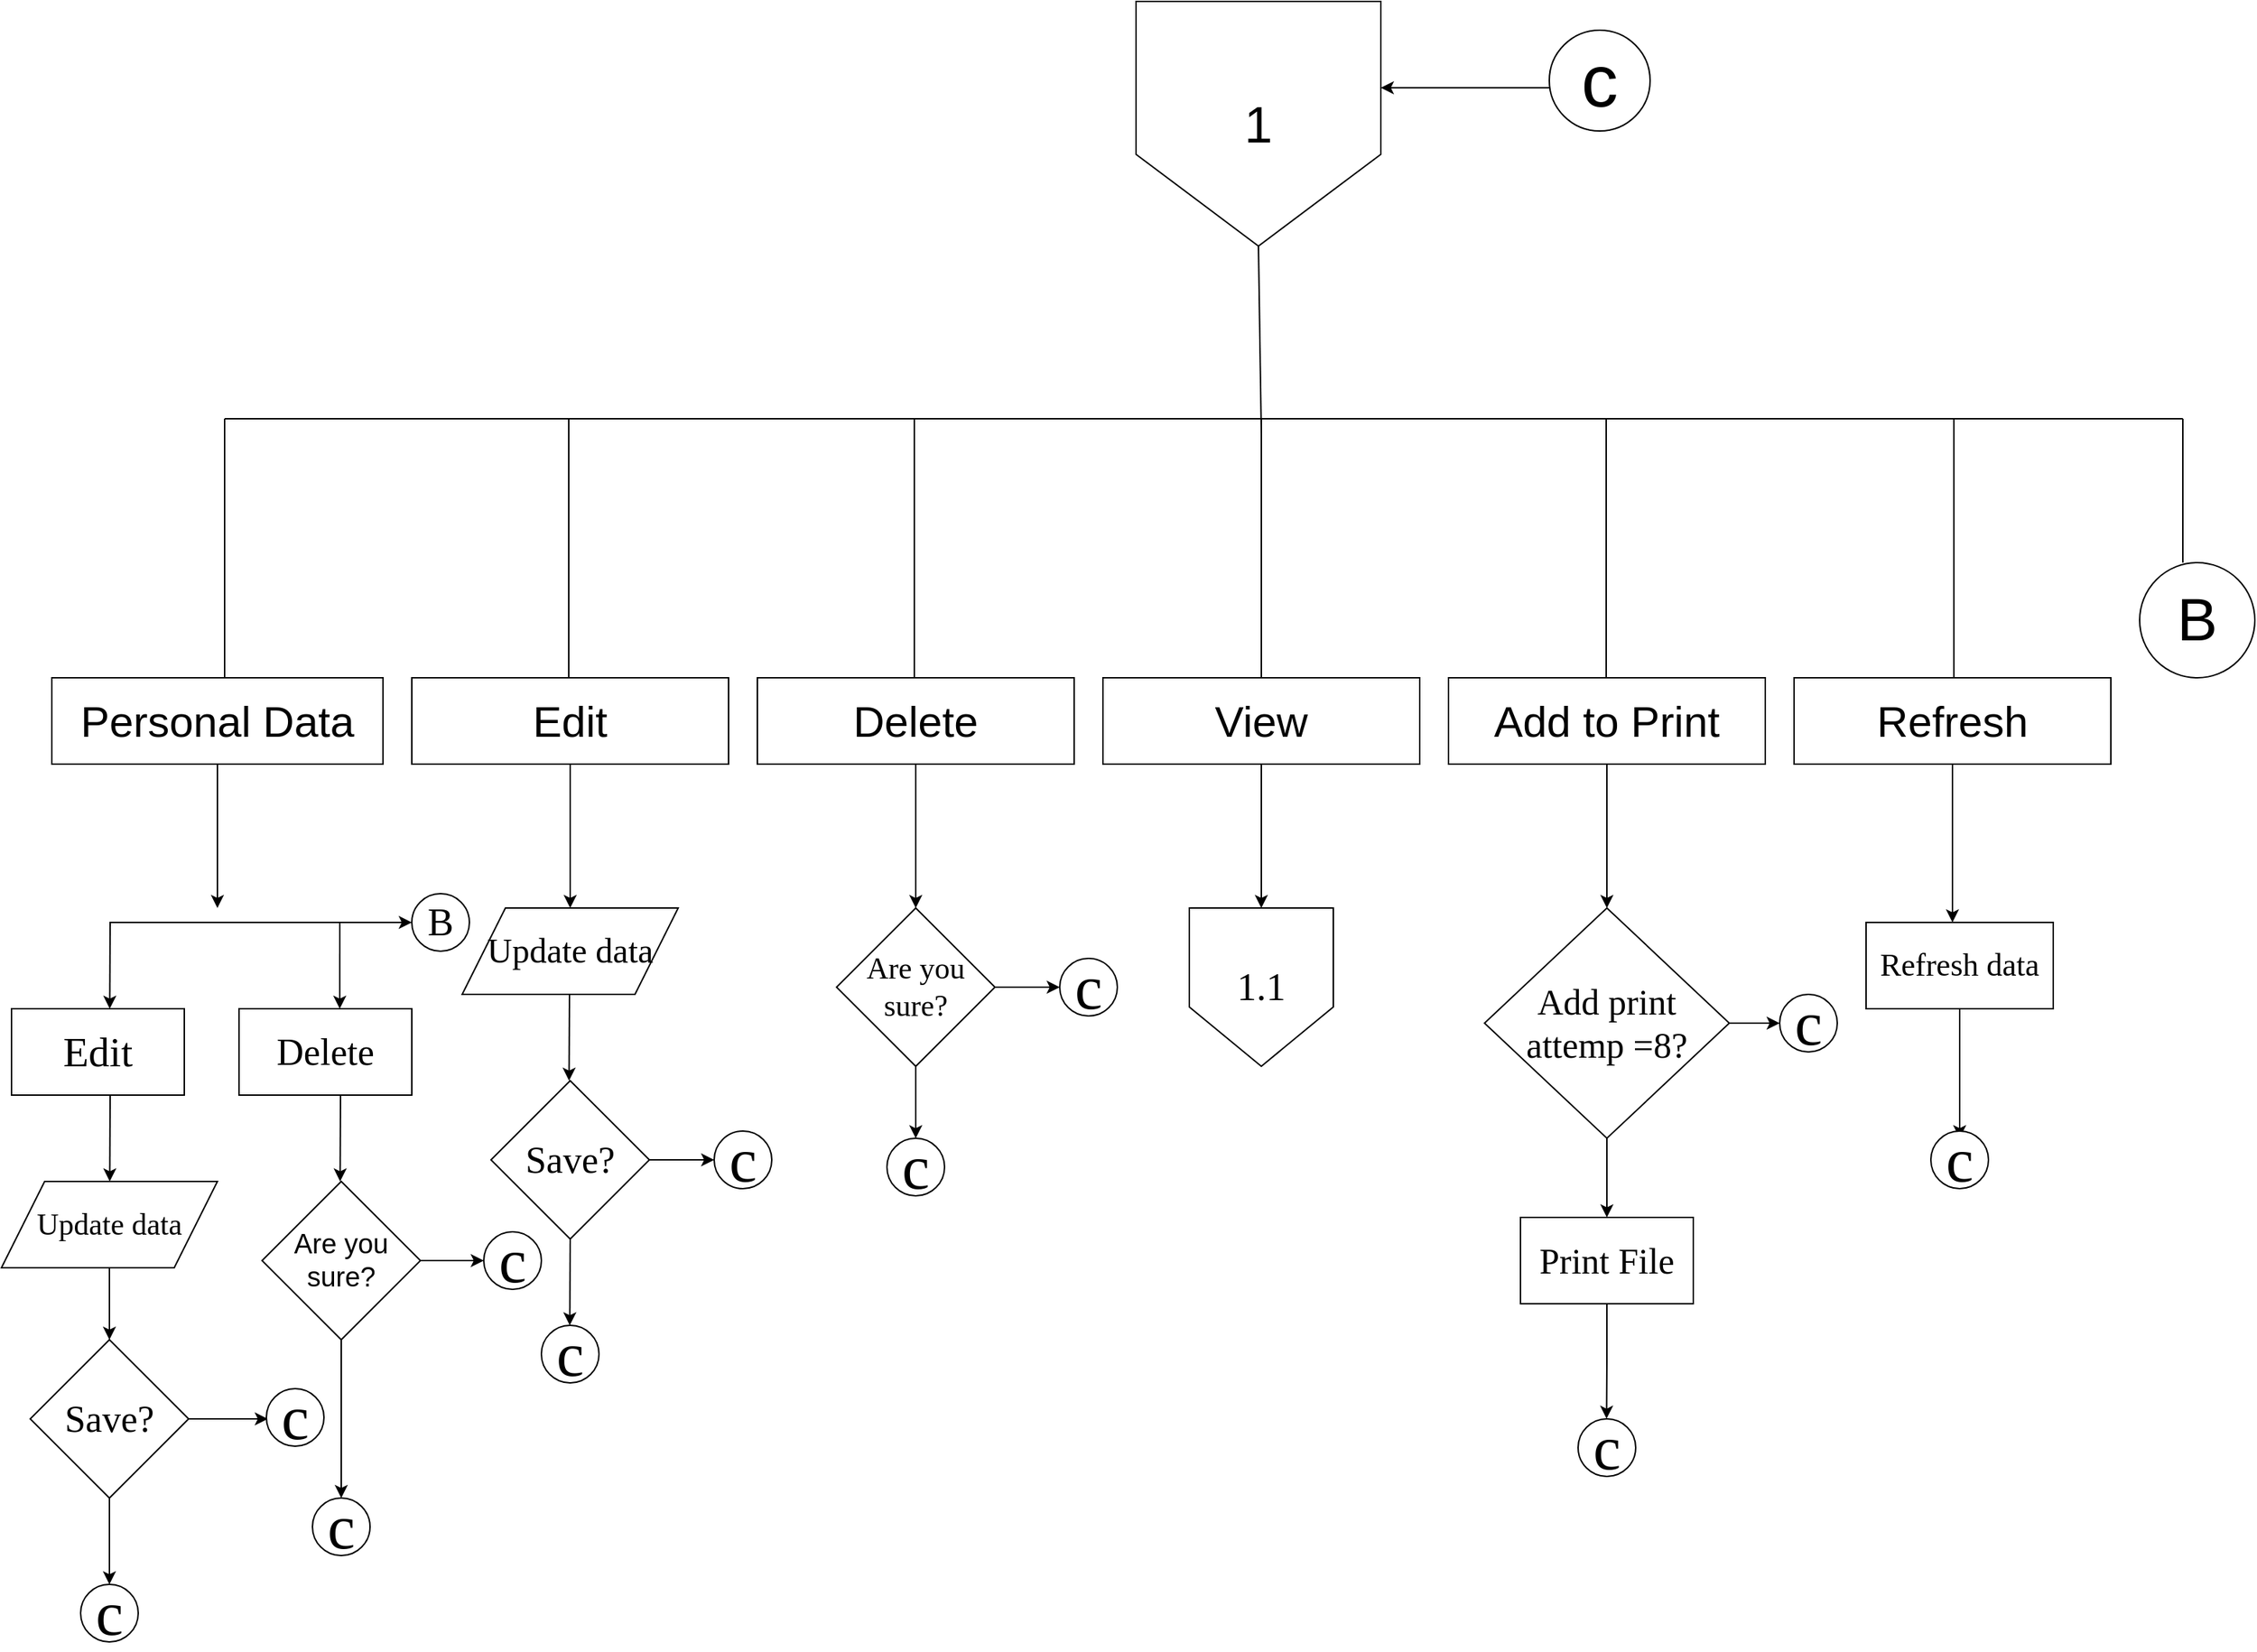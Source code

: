 <mxfile version="10.5.4" type="device"><diagram name="Page-1" id="97916047-d0de-89f5-080d-49f4d83e522f"><mxGraphModel dx="2538" dy="1347" grid="1" gridSize="10" guides="1" tooltips="1" connect="1" arrows="1" fold="1" page="1" pageScale="1.5" pageWidth="1169" pageHeight="827" background="#ffffff" math="0" shadow="0"><root><mxCell id="0"/><mxCell id="1" parent="0"/><mxCell id="JhU8DK6FlT1KcJorU_86-159" value="&lt;font style=&quot;font-size: 35px&quot;&gt;1&lt;/font&gt;" style="shape=offPageConnector;whiteSpace=wrap;html=1;glass=0;comic=0;" vertex="1" parent="1"><mxGeometry x="833" y="10" width="170" height="170" as="geometry"/></mxCell><mxCell id="JhU8DK6FlT1KcJorU_86-160" value="" style="endArrow=none;html=1;" edge="1" parent="1"><mxGeometry width="50" height="50" relative="1" as="geometry"><mxPoint x="200" y="300" as="sourcePoint"/><mxPoint x="1560" y="300" as="targetPoint"/></mxGeometry></mxCell><mxCell id="JhU8DK6FlT1KcJorU_86-164" value="" style="endArrow=none;html=1;entryX=0.5;entryY=1;entryDx=0;entryDy=0;" edge="1" parent="1"><mxGeometry width="50" height="50" relative="1" as="geometry"><mxPoint x="920" y="310.5" as="sourcePoint"/><mxPoint x="918" y="180.088" as="targetPoint"/></mxGeometry></mxCell><mxCell id="JhU8DK6FlT1KcJorU_86-165" value="" style="endArrow=none;html=1;" edge="1" parent="1"><mxGeometry width="50" height="50" relative="1" as="geometry"><mxPoint x="200" y="480" as="sourcePoint"/><mxPoint x="200" y="300" as="targetPoint"/></mxGeometry></mxCell><mxCell id="JhU8DK6FlT1KcJorU_86-166" value="" style="endArrow=none;html=1;" edge="1" parent="1"><mxGeometry width="50" height="50" relative="1" as="geometry"><mxPoint x="1560" y="400" as="sourcePoint"/><mxPoint x="1560" y="300" as="targetPoint"/></mxGeometry></mxCell><mxCell id="JhU8DK6FlT1KcJorU_86-173" value="&lt;font style=&quot;font-size: 42px&quot;&gt;B&lt;/font&gt;" style="ellipse;whiteSpace=wrap;html=1;aspect=fixed;glass=0;comic=0;" vertex="1" parent="1"><mxGeometry x="1530" y="400" width="80" height="80" as="geometry"/></mxCell><mxCell id="JhU8DK6FlT1KcJorU_86-174" value="" style="endArrow=none;html=1;" edge="1" parent="1"><mxGeometry width="50" height="50" relative="1" as="geometry"><mxPoint x="1401" y="480" as="sourcePoint"/><mxPoint x="1401" y="300" as="targetPoint"/></mxGeometry></mxCell><mxCell id="JhU8DK6FlT1KcJorU_86-175" value="" style="endArrow=none;html=1;" edge="1" parent="1"><mxGeometry width="50" height="50" relative="1" as="geometry"><mxPoint x="1159.5" y="480" as="sourcePoint"/><mxPoint x="1159.5" y="300" as="targetPoint"/></mxGeometry></mxCell><mxCell id="JhU8DK6FlT1KcJorU_86-180" value="" style="endArrow=none;html=1;" edge="1" parent="1"><mxGeometry width="50" height="50" relative="1" as="geometry"><mxPoint x="439" y="480" as="sourcePoint"/><mxPoint x="439" y="300" as="targetPoint"/></mxGeometry></mxCell><mxCell id="JhU8DK6FlT1KcJorU_86-181" value="" style="endArrow=none;html=1;" edge="1" parent="1"><mxGeometry width="50" height="50" relative="1" as="geometry"><mxPoint x="679" y="480" as="sourcePoint"/><mxPoint x="679" y="300" as="targetPoint"/></mxGeometry></mxCell><mxCell id="JhU8DK6FlT1KcJorU_86-184" value="" style="endArrow=none;html=1;" edge="1" parent="1"><mxGeometry width="50" height="50" relative="1" as="geometry"><mxPoint x="920" y="480" as="sourcePoint"/><mxPoint x="920" y="300" as="targetPoint"/></mxGeometry></mxCell><mxCell id="JhU8DK6FlT1KcJorU_86-197" style="edgeStyle=orthogonalEdgeStyle;rounded=0;orthogonalLoop=1;jettySize=auto;html=1;" edge="1" parent="1" source="JhU8DK6FlT1KcJorU_86-188"><mxGeometry relative="1" as="geometry"><mxPoint x="195" y="640" as="targetPoint"/></mxGeometry></mxCell><mxCell id="JhU8DK6FlT1KcJorU_86-188" value="&lt;font style=&quot;font-size: 30px&quot;&gt;Personal Data&lt;/font&gt;" style="rounded=0;whiteSpace=wrap;html=1;glass=0;comic=0;" vertex="1" parent="1"><mxGeometry x="80" y="480" width="230" height="60" as="geometry"/></mxCell><mxCell id="JhU8DK6FlT1KcJorU_86-198" style="edgeStyle=orthogonalEdgeStyle;rounded=0;orthogonalLoop=1;jettySize=auto;html=1;" edge="1" parent="1" source="JhU8DK6FlT1KcJorU_86-189"><mxGeometry relative="1" as="geometry"><mxPoint x="440" y="640" as="targetPoint"/></mxGeometry></mxCell><mxCell id="JhU8DK6FlT1KcJorU_86-189" value="&lt;font style=&quot;font-size: 30px&quot;&gt;Edit&lt;/font&gt;" style="rounded=0;whiteSpace=wrap;html=1;glass=0;comic=0;" vertex="1" parent="1"><mxGeometry x="330" y="480" width="220" height="60" as="geometry"/></mxCell><mxCell id="JhU8DK6FlT1KcJorU_86-200" style="edgeStyle=orthogonalEdgeStyle;rounded=0;orthogonalLoop=1;jettySize=auto;html=1;" edge="1" parent="1" source="JhU8DK6FlT1KcJorU_86-190"><mxGeometry relative="1" as="geometry"><mxPoint x="920" y="640" as="targetPoint"/></mxGeometry></mxCell><mxCell id="JhU8DK6FlT1KcJorU_86-190" value="&lt;font style=&quot;font-size: 30px&quot;&gt;View&lt;/font&gt;" style="rounded=0;whiteSpace=wrap;html=1;glass=0;comic=0;" vertex="1" parent="1"><mxGeometry x="810" y="480" width="220" height="60" as="geometry"/></mxCell><mxCell id="JhU8DK6FlT1KcJorU_86-260" style="edgeStyle=orthogonalEdgeStyle;rounded=0;orthogonalLoop=1;jettySize=auto;html=1;" edge="1" parent="1" source="JhU8DK6FlT1KcJorU_86-191"><mxGeometry relative="1" as="geometry"><mxPoint x="1400" y="650" as="targetPoint"/></mxGeometry></mxCell><mxCell id="JhU8DK6FlT1KcJorU_86-191" value="&lt;font style=&quot;font-size: 30px&quot;&gt;Refresh&lt;/font&gt;" style="rounded=0;whiteSpace=wrap;html=1;glass=0;comic=0;" vertex="1" parent="1"><mxGeometry x="1290" y="480" width="220" height="60" as="geometry"/></mxCell><mxCell id="JhU8DK6FlT1KcJorU_86-201" style="edgeStyle=orthogonalEdgeStyle;rounded=0;orthogonalLoop=1;jettySize=auto;html=1;" edge="1" parent="1" source="JhU8DK6FlT1KcJorU_86-192"><mxGeometry relative="1" as="geometry"><mxPoint x="1160" y="640" as="targetPoint"/></mxGeometry></mxCell><mxCell id="JhU8DK6FlT1KcJorU_86-192" value="&lt;font style=&quot;font-size: 30px&quot;&gt;Add to Print&lt;br&gt;&lt;/font&gt;" style="rounded=0;whiteSpace=wrap;html=1;glass=0;comic=0;" vertex="1" parent="1"><mxGeometry x="1050" y="480" width="220" height="60" as="geometry"/></mxCell><mxCell id="JhU8DK6FlT1KcJorU_86-199" style="edgeStyle=orthogonalEdgeStyle;rounded=0;orthogonalLoop=1;jettySize=auto;html=1;" edge="1" parent="1" source="JhU8DK6FlT1KcJorU_86-193"><mxGeometry relative="1" as="geometry"><mxPoint x="680" y="640" as="targetPoint"/></mxGeometry></mxCell><mxCell id="JhU8DK6FlT1KcJorU_86-193" value="&lt;font style=&quot;font-size: 30px&quot;&gt;Delete&lt;/font&gt;" style="rounded=0;whiteSpace=wrap;html=1;glass=0;comic=0;" vertex="1" parent="1"><mxGeometry x="570" y="480" width="220" height="60" as="geometry"/></mxCell><mxCell id="JhU8DK6FlT1KcJorU_86-202" value="" style="endArrow=none;html=1;" edge="1" parent="1"><mxGeometry width="50" height="50" relative="1" as="geometry"><mxPoint x="120" y="650" as="sourcePoint"/><mxPoint x="280" y="650" as="targetPoint"/></mxGeometry></mxCell><mxCell id="JhU8DK6FlT1KcJorU_86-207" value="&lt;font style=&quot;font-size: 29px&quot;&gt;Edit&lt;/font&gt;" style="rounded=0;whiteSpace=wrap;html=1;glass=0;comic=0;fontFamily=Times New Roman;" vertex="1" parent="1"><mxGeometry x="52" y="710" width="120" height="60" as="geometry"/></mxCell><mxCell id="JhU8DK6FlT1KcJorU_86-208" value="&lt;font style=&quot;font-size: 26px&quot; face=&quot;Times New Roman&quot;&gt;Delete&lt;/font&gt;" style="rounded=0;whiteSpace=wrap;html=1;glass=0;comic=0;" vertex="1" parent="1"><mxGeometry x="210" y="710" width="120" height="60" as="geometry"/></mxCell><mxCell id="JhU8DK6FlT1KcJorU_86-212" value="" style="endArrow=classic;html=1;entryX=0.583;entryY=0;entryDx=0;entryDy=0;entryPerimeter=0;" edge="1" parent="1" target="JhU8DK6FlT1KcJorU_86-208"><mxGeometry width="50" height="50" relative="1" as="geometry"><mxPoint x="280" y="650" as="sourcePoint"/><mxPoint x="280" y="700" as="targetPoint"/></mxGeometry></mxCell><mxCell id="JhU8DK6FlT1KcJorU_86-213" value="" style="endArrow=classic;html=1;entryX=0.583;entryY=0;entryDx=0;entryDy=0;entryPerimeter=0;" edge="1" parent="1"><mxGeometry width="50" height="50" relative="1" as="geometry"><mxPoint x="120.5" y="650" as="sourcePoint"/><mxPoint x="120.214" y="710" as="targetPoint"/></mxGeometry></mxCell><mxCell id="JhU8DK6FlT1KcJorU_86-215" value="" style="endArrow=classic;html=1;entryX=0.583;entryY=0;entryDx=0;entryDy=0;entryPerimeter=0;" edge="1" parent="1"><mxGeometry width="50" height="50" relative="1" as="geometry"><mxPoint x="120.5" y="770" as="sourcePoint"/><mxPoint x="120.214" y="830" as="targetPoint"/></mxGeometry></mxCell><mxCell id="JhU8DK6FlT1KcJorU_86-266" style="edgeStyle=orthogonalEdgeStyle;rounded=0;orthogonalLoop=1;jettySize=auto;html=1;entryX=0.5;entryY=0;entryDx=0;entryDy=0;fontFamily=Times New Roman;" edge="1" parent="1" source="JhU8DK6FlT1KcJorU_86-216" target="JhU8DK6FlT1KcJorU_86-264"><mxGeometry relative="1" as="geometry"/></mxCell><mxCell id="JhU8DK6FlT1KcJorU_86-216" value="&lt;font style=&quot;font-size: 21px&quot; face=&quot;Times New Roman&quot;&gt;Update data&lt;/font&gt;" style="shape=parallelogram;perimeter=parallelogramPerimeter;whiteSpace=wrap;html=1;glass=0;comic=0;" vertex="1" parent="1"><mxGeometry x="45" y="830" width="150" height="60" as="geometry"/></mxCell><mxCell id="JhU8DK6FlT1KcJorU_86-217" value="" style="endArrow=classic;html=1;entryX=0.583;entryY=0;entryDx=0;entryDy=0;entryPerimeter=0;" edge="1" parent="1"><mxGeometry width="50" height="50" relative="1" as="geometry"><mxPoint x="280.5" y="770" as="sourcePoint"/><mxPoint x="280.214" y="830" as="targetPoint"/></mxGeometry></mxCell><mxCell id="JhU8DK6FlT1KcJorU_86-220" style="edgeStyle=orthogonalEdgeStyle;rounded=0;orthogonalLoop=1;jettySize=auto;html=1;" edge="1" parent="1" source="JhU8DK6FlT1KcJorU_86-218"><mxGeometry relative="1" as="geometry"><mxPoint x="380" y="885" as="targetPoint"/></mxGeometry></mxCell><mxCell id="JhU8DK6FlT1KcJorU_86-221" style="edgeStyle=orthogonalEdgeStyle;rounded=0;orthogonalLoop=1;jettySize=auto;html=1;" edge="1" parent="1" source="JhU8DK6FlT1KcJorU_86-218"><mxGeometry relative="1" as="geometry"><mxPoint x="281" y="1050" as="targetPoint"/></mxGeometry></mxCell><mxCell id="JhU8DK6FlT1KcJorU_86-218" value="&lt;font style=&quot;font-size: 19px&quot;&gt;Are you sure?&lt;/font&gt;" style="rhombus;whiteSpace=wrap;html=1;glass=0;comic=0;" vertex="1" parent="1"><mxGeometry x="226" y="830" width="110" height="110" as="geometry"/></mxCell><mxCell id="JhU8DK6FlT1KcJorU_86-222" value="&lt;font style=&quot;font-size: 24px&quot; face=&quot;Times New Roman&quot;&gt;Update data&lt;br&gt;&lt;/font&gt;" style="shape=parallelogram;perimeter=parallelogramPerimeter;whiteSpace=wrap;html=1;glass=0;comic=0;" vertex="1" parent="1"><mxGeometry x="365" y="640" width="150" height="60" as="geometry"/></mxCell><mxCell id="JhU8DK6FlT1KcJorU_86-224" value="" style="endArrow=classic;html=1;entryX=0.583;entryY=0;entryDx=0;entryDy=0;entryPerimeter=0;" edge="1" parent="1"><mxGeometry width="50" height="50" relative="1" as="geometry"><mxPoint x="439.5" y="700" as="sourcePoint"/><mxPoint x="439.214" y="760" as="targetPoint"/></mxGeometry></mxCell><mxCell id="JhU8DK6FlT1KcJorU_86-233" style="edgeStyle=orthogonalEdgeStyle;rounded=0;orthogonalLoop=1;jettySize=auto;html=1;" edge="1" parent="1" source="JhU8DK6FlT1KcJorU_86-225"><mxGeometry relative="1" as="geometry"><mxPoint x="540" y="815" as="targetPoint"/></mxGeometry></mxCell><mxCell id="JhU8DK6FlT1KcJorU_86-225" value="&lt;font style=&quot;font-size: 26px&quot; face=&quot;Times New Roman&quot;&gt;Save?&lt;/font&gt;" style="rhombus;whiteSpace=wrap;html=1;glass=0;comic=0;" vertex="1" parent="1"><mxGeometry x="385" y="760" width="110" height="110" as="geometry"/></mxCell><mxCell id="JhU8DK6FlT1KcJorU_86-232" value="" style="endArrow=classic;html=1;entryX=0.583;entryY=0;entryDx=0;entryDy=0;entryPerimeter=0;" edge="1" parent="1"><mxGeometry width="50" height="50" relative="1" as="geometry"><mxPoint x="440" y="870" as="sourcePoint"/><mxPoint x="439.714" y="930" as="targetPoint"/></mxGeometry></mxCell><mxCell id="JhU8DK6FlT1KcJorU_86-235" style="edgeStyle=orthogonalEdgeStyle;rounded=0;orthogonalLoop=1;jettySize=auto;html=1;" edge="1" parent="1" source="JhU8DK6FlT1KcJorU_86-234"><mxGeometry relative="1" as="geometry"><mxPoint x="780" y="695" as="targetPoint"/></mxGeometry></mxCell><mxCell id="JhU8DK6FlT1KcJorU_86-246" style="edgeStyle=orthogonalEdgeStyle;rounded=0;orthogonalLoop=1;jettySize=auto;html=1;" edge="1" parent="1" source="JhU8DK6FlT1KcJorU_86-234"><mxGeometry relative="1" as="geometry"><mxPoint x="680.0" y="800" as="targetPoint"/></mxGeometry></mxCell><mxCell id="JhU8DK6FlT1KcJorU_86-234" value="&lt;font style=&quot;font-size: 21px&quot; face=&quot;Times New Roman&quot;&gt;Are you sure?&lt;br&gt;&lt;/font&gt;" style="rhombus;whiteSpace=wrap;html=1;glass=0;comic=0;" vertex="1" parent="1"><mxGeometry x="625" y="640" width="110" height="110" as="geometry"/></mxCell><mxCell id="JhU8DK6FlT1KcJorU_86-248" value="&lt;font style=&quot;font-size: 27px&quot; face=&quot;Times New Roman&quot;&gt;1.1&lt;/font&gt;" style="shape=offPageConnector;whiteSpace=wrap;html=1;glass=0;comic=0;" vertex="1" parent="1"><mxGeometry x="870" y="640" width="100" height="110" as="geometry"/></mxCell><mxCell id="JhU8DK6FlT1KcJorU_86-293" style="edgeStyle=orthogonalEdgeStyle;rounded=0;orthogonalLoop=1;jettySize=auto;html=1;entryX=0.5;entryY=0;entryDx=0;entryDy=0;fontFamily=Times New Roman;" edge="1" parent="1" source="JhU8DK6FlT1KcJorU_86-249" target="JhU8DK6FlT1KcJorU_86-251"><mxGeometry relative="1" as="geometry"/></mxCell><mxCell id="JhU8DK6FlT1KcJorU_86-299" style="edgeStyle=orthogonalEdgeStyle;rounded=0;orthogonalLoop=1;jettySize=auto;html=1;fontFamily=Times New Roman;" edge="1" parent="1" source="JhU8DK6FlT1KcJorU_86-249"><mxGeometry relative="1" as="geometry"><mxPoint x="1280" y="720" as="targetPoint"/></mxGeometry></mxCell><mxCell id="JhU8DK6FlT1KcJorU_86-249" value="&lt;font style=&quot;font-size: 25px&quot; face=&quot;Times New Roman&quot;&gt;Add print attemp =8?&lt;br&gt;&lt;/font&gt;" style="rhombus;whiteSpace=wrap;html=1;glass=0;comic=0;" vertex="1" parent="1"><mxGeometry x="1075" y="640" width="170" height="160" as="geometry"/></mxCell><mxCell id="JhU8DK6FlT1KcJorU_86-298" style="edgeStyle=orthogonalEdgeStyle;rounded=0;orthogonalLoop=1;jettySize=auto;html=1;entryX=0.5;entryY=0;entryDx=0;entryDy=0;fontFamily=Times New Roman;" edge="1" parent="1" source="JhU8DK6FlT1KcJorU_86-251"><mxGeometry relative="1" as="geometry"><mxPoint x="1159.765" y="994.882" as="targetPoint"/></mxGeometry></mxCell><mxCell id="JhU8DK6FlT1KcJorU_86-251" value="&lt;font style=&quot;font-size: 25px&quot; face=&quot;Times New Roman&quot;&gt;Print File&lt;br&gt;&lt;/font&gt;" style="rounded=0;whiteSpace=wrap;html=1;glass=0;comic=0;" vertex="1" parent="1"><mxGeometry x="1100" y="855" width="120" height="60" as="geometry"/></mxCell><mxCell id="JhU8DK6FlT1KcJorU_86-288" style="edgeStyle=orthogonalEdgeStyle;rounded=0;orthogonalLoop=1;jettySize=auto;html=1;fontFamily=Times New Roman;" edge="1" parent="1" source="JhU8DK6FlT1KcJorU_86-261"><mxGeometry relative="1" as="geometry"><mxPoint x="1405" y="800" as="targetPoint"/></mxGeometry></mxCell><mxCell id="JhU8DK6FlT1KcJorU_86-261" value="&lt;font style=&quot;font-size: 22px&quot; face=&quot;Times New Roman&quot;&gt;Refresh data&lt;/font&gt;" style="rounded=0;whiteSpace=wrap;html=1;glass=0;comic=0;" vertex="1" parent="1"><mxGeometry x="1340" y="650" width="130" height="60" as="geometry"/></mxCell><mxCell id="JhU8DK6FlT1KcJorU_86-267" style="edgeStyle=orthogonalEdgeStyle;rounded=0;orthogonalLoop=1;jettySize=auto;html=1;fontFamily=Times New Roman;" edge="1" parent="1" source="JhU8DK6FlT1KcJorU_86-264"><mxGeometry relative="1" as="geometry"><mxPoint x="120" y="1110" as="targetPoint"/></mxGeometry></mxCell><mxCell id="JhU8DK6FlT1KcJorU_86-268" style="edgeStyle=orthogonalEdgeStyle;rounded=0;orthogonalLoop=1;jettySize=auto;html=1;fontFamily=Times New Roman;" edge="1" parent="1" source="JhU8DK6FlT1KcJorU_86-264"><mxGeometry relative="1" as="geometry"><mxPoint x="230" y="995" as="targetPoint"/></mxGeometry></mxCell><mxCell id="JhU8DK6FlT1KcJorU_86-264" value="&lt;font style=&quot;font-size: 26px&quot; face=&quot;Times New Roman&quot;&gt;Save?&lt;/font&gt;" style="rhombus;whiteSpace=wrap;html=1;glass=0;comic=0;" vertex="1" parent="1"><mxGeometry x="65" y="940" width="110" height="110" as="geometry"/></mxCell><mxCell id="JhU8DK6FlT1KcJorU_86-269" value="&lt;font style=&quot;font-size: 43px&quot;&gt;c&lt;/font&gt;" style="ellipse;whiteSpace=wrap;html=1;aspect=fixed;glass=0;comic=0;fontFamily=Times New Roman;" vertex="1" parent="1"><mxGeometry x="100" y="1110" width="40" height="40" as="geometry"/></mxCell><mxCell id="JhU8DK6FlT1KcJorU_86-302" value="" style="endArrow=classic;html=1;fontFamily=Times New Roman;" edge="1" parent="1"><mxGeometry width="50" height="50" relative="1" as="geometry"><mxPoint x="1123" y="70" as="sourcePoint"/><mxPoint x="1003" y="70" as="targetPoint"/><Array as="points"><mxPoint x="1063" y="70"/></Array></mxGeometry></mxCell><mxCell id="JhU8DK6FlT1KcJorU_86-303" value="&lt;font style=&quot;font-size: 51px&quot;&gt;c&lt;/font&gt;" style="ellipse;whiteSpace=wrap;html=1;aspect=fixed;glass=0;comic=0;" vertex="1" parent="1"><mxGeometry x="1120" y="30" width="70" height="70" as="geometry"/></mxCell><mxCell id="JhU8DK6FlT1KcJorU_86-304" value="&lt;font style=&quot;font-size: 43px&quot;&gt;c&lt;/font&gt;" style="ellipse;whiteSpace=wrap;html=1;aspect=fixed;glass=0;comic=0;fontFamily=Times New Roman;" vertex="1" parent="1"><mxGeometry x="261" y="1050" width="40" height="40" as="geometry"/></mxCell><mxCell id="JhU8DK6FlT1KcJorU_86-305" value="&lt;font style=&quot;font-size: 43px&quot;&gt;c&lt;/font&gt;" style="ellipse;whiteSpace=wrap;html=1;aspect=fixed;glass=0;comic=0;fontFamily=Times New Roman;" vertex="1" parent="1"><mxGeometry x="420" y="930" width="40" height="40" as="geometry"/></mxCell><mxCell id="JhU8DK6FlT1KcJorU_86-306" value="&lt;font style=&quot;font-size: 43px&quot;&gt;c&lt;/font&gt;" style="ellipse;whiteSpace=wrap;html=1;aspect=fixed;glass=0;comic=0;fontFamily=Times New Roman;" vertex="1" parent="1"><mxGeometry x="540" y="795" width="40" height="40" as="geometry"/></mxCell><mxCell id="JhU8DK6FlT1KcJorU_86-307" value="&lt;font style=&quot;font-size: 43px&quot;&gt;c&lt;/font&gt;" style="ellipse;whiteSpace=wrap;html=1;aspect=fixed;glass=0;comic=0;fontFamily=Times New Roman;" vertex="1" parent="1"><mxGeometry x="380" y="865" width="40" height="40" as="geometry"/></mxCell><mxCell id="JhU8DK6FlT1KcJorU_86-310" value="&lt;font style=&quot;font-size: 43px&quot;&gt;c&lt;/font&gt;" style="ellipse;whiteSpace=wrap;html=1;aspect=fixed;glass=0;comic=0;fontFamily=Times New Roman;" vertex="1" parent="1"><mxGeometry x="660" y="800" width="40" height="40" as="geometry"/></mxCell><mxCell id="JhU8DK6FlT1KcJorU_86-311" value="&lt;font style=&quot;font-size: 43px&quot;&gt;c&lt;/font&gt;" style="ellipse;whiteSpace=wrap;html=1;aspect=fixed;glass=0;comic=0;fontFamily=Times New Roman;" vertex="1" parent="1"><mxGeometry x="780" y="675" width="40" height="40" as="geometry"/></mxCell><mxCell id="JhU8DK6FlT1KcJorU_86-312" value="&lt;font style=&quot;font-size: 43px&quot;&gt;c&lt;/font&gt;" style="ellipse;whiteSpace=wrap;html=1;aspect=fixed;glass=0;comic=0;fontFamily=Times New Roman;" vertex="1" parent="1"><mxGeometry x="1140" y="995" width="40" height="40" as="geometry"/></mxCell><mxCell id="JhU8DK6FlT1KcJorU_86-313" value="&lt;font style=&quot;font-size: 43px&quot;&gt;c&lt;/font&gt;" style="ellipse;whiteSpace=wrap;html=1;aspect=fixed;glass=0;comic=0;fontFamily=Times New Roman;" vertex="1" parent="1"><mxGeometry x="1280" y="700" width="40" height="40" as="geometry"/></mxCell><mxCell id="JhU8DK6FlT1KcJorU_86-314" value="&lt;font style=&quot;font-size: 43px&quot;&gt;c&lt;/font&gt;" style="ellipse;whiteSpace=wrap;html=1;aspect=fixed;glass=0;comic=0;fontFamily=Times New Roman;" vertex="1" parent="1"><mxGeometry x="1385" y="795" width="40" height="40" as="geometry"/></mxCell><mxCell id="JhU8DK6FlT1KcJorU_86-317" value="" style="endArrow=classic;html=1;fontFamily=Times New Roman;" edge="1" parent="1"><mxGeometry width="50" height="50" relative="1" as="geometry"><mxPoint x="280" y="650" as="sourcePoint"/><mxPoint x="330" y="650" as="targetPoint"/></mxGeometry></mxCell><mxCell id="JhU8DK6FlT1KcJorU_86-318" value="&lt;font style=&quot;font-size: 27px&quot;&gt;B&lt;/font&gt;" style="ellipse;whiteSpace=wrap;html=1;aspect=fixed;glass=0;comic=0;fontFamily=Times New Roman;" vertex="1" parent="1"><mxGeometry x="330" y="630" width="40" height="40" as="geometry"/></mxCell><mxCell id="JhU8DK6FlT1KcJorU_86-319" value="&lt;font style=&quot;font-size: 43px&quot;&gt;c&lt;/font&gt;" style="ellipse;whiteSpace=wrap;html=1;aspect=fixed;glass=0;comic=0;fontFamily=Times New Roman;" vertex="1" parent="1"><mxGeometry x="229" y="974" width="40" height="40" as="geometry"/></mxCell></root></mxGraphModel></diagram></mxfile>